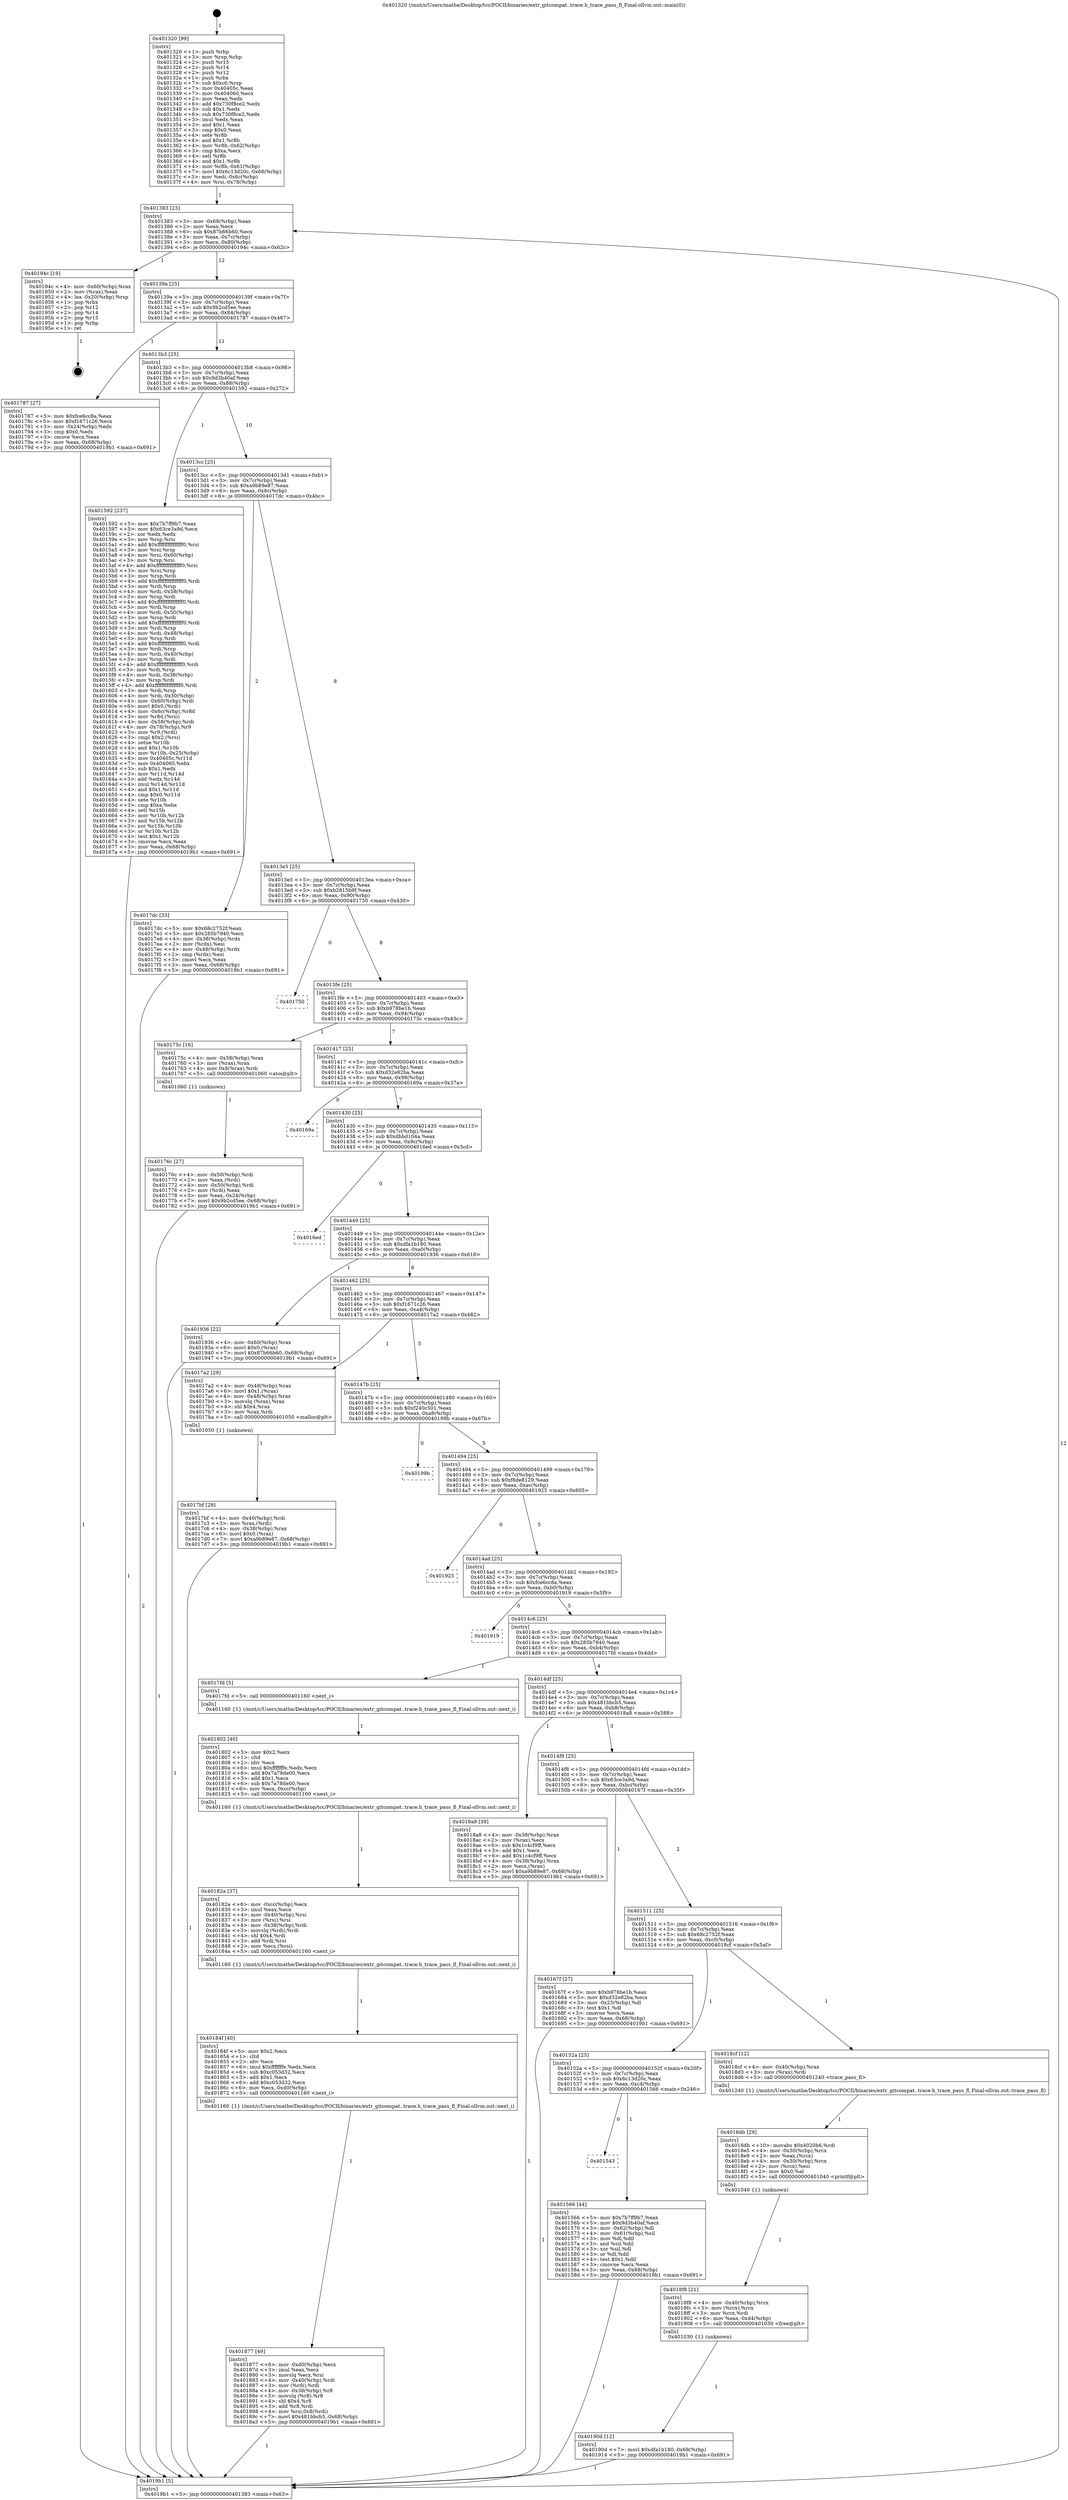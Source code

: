 digraph "0x401320" {
  label = "0x401320 (/mnt/c/Users/mathe/Desktop/tcc/POCII/binaries/extr_gitcompat..trace.h_trace_pass_fl_Final-ollvm.out::main(0))"
  labelloc = "t"
  node[shape=record]

  Entry [label="",width=0.3,height=0.3,shape=circle,fillcolor=black,style=filled]
  "0x401383" [label="{
     0x401383 [23]\l
     | [instrs]\l
     &nbsp;&nbsp;0x401383 \<+3\>: mov -0x68(%rbp),%eax\l
     &nbsp;&nbsp;0x401386 \<+2\>: mov %eax,%ecx\l
     &nbsp;&nbsp;0x401388 \<+6\>: sub $0x87b66b60,%ecx\l
     &nbsp;&nbsp;0x40138e \<+3\>: mov %eax,-0x7c(%rbp)\l
     &nbsp;&nbsp;0x401391 \<+3\>: mov %ecx,-0x80(%rbp)\l
     &nbsp;&nbsp;0x401394 \<+6\>: je 000000000040194c \<main+0x62c\>\l
  }"]
  "0x40194c" [label="{
     0x40194c [19]\l
     | [instrs]\l
     &nbsp;&nbsp;0x40194c \<+4\>: mov -0x60(%rbp),%rax\l
     &nbsp;&nbsp;0x401950 \<+2\>: mov (%rax),%eax\l
     &nbsp;&nbsp;0x401952 \<+4\>: lea -0x20(%rbp),%rsp\l
     &nbsp;&nbsp;0x401956 \<+1\>: pop %rbx\l
     &nbsp;&nbsp;0x401957 \<+2\>: pop %r12\l
     &nbsp;&nbsp;0x401959 \<+2\>: pop %r14\l
     &nbsp;&nbsp;0x40195b \<+2\>: pop %r15\l
     &nbsp;&nbsp;0x40195d \<+1\>: pop %rbp\l
     &nbsp;&nbsp;0x40195e \<+1\>: ret\l
  }"]
  "0x40139a" [label="{
     0x40139a [25]\l
     | [instrs]\l
     &nbsp;&nbsp;0x40139a \<+5\>: jmp 000000000040139f \<main+0x7f\>\l
     &nbsp;&nbsp;0x40139f \<+3\>: mov -0x7c(%rbp),%eax\l
     &nbsp;&nbsp;0x4013a2 \<+5\>: sub $0x9b2cd5ee,%eax\l
     &nbsp;&nbsp;0x4013a7 \<+6\>: mov %eax,-0x84(%rbp)\l
     &nbsp;&nbsp;0x4013ad \<+6\>: je 0000000000401787 \<main+0x467\>\l
  }"]
  Exit [label="",width=0.3,height=0.3,shape=circle,fillcolor=black,style=filled,peripheries=2]
  "0x401787" [label="{
     0x401787 [27]\l
     | [instrs]\l
     &nbsp;&nbsp;0x401787 \<+5\>: mov $0xfce6cc8a,%eax\l
     &nbsp;&nbsp;0x40178c \<+5\>: mov $0xf1671c26,%ecx\l
     &nbsp;&nbsp;0x401791 \<+3\>: mov -0x24(%rbp),%edx\l
     &nbsp;&nbsp;0x401794 \<+3\>: cmp $0x0,%edx\l
     &nbsp;&nbsp;0x401797 \<+3\>: cmove %ecx,%eax\l
     &nbsp;&nbsp;0x40179a \<+3\>: mov %eax,-0x68(%rbp)\l
     &nbsp;&nbsp;0x40179d \<+5\>: jmp 00000000004019b1 \<main+0x691\>\l
  }"]
  "0x4013b3" [label="{
     0x4013b3 [25]\l
     | [instrs]\l
     &nbsp;&nbsp;0x4013b3 \<+5\>: jmp 00000000004013b8 \<main+0x98\>\l
     &nbsp;&nbsp;0x4013b8 \<+3\>: mov -0x7c(%rbp),%eax\l
     &nbsp;&nbsp;0x4013bb \<+5\>: sub $0x9d3b40af,%eax\l
     &nbsp;&nbsp;0x4013c0 \<+6\>: mov %eax,-0x88(%rbp)\l
     &nbsp;&nbsp;0x4013c6 \<+6\>: je 0000000000401592 \<main+0x272\>\l
  }"]
  "0x40190d" [label="{
     0x40190d [12]\l
     | [instrs]\l
     &nbsp;&nbsp;0x40190d \<+7\>: movl $0xdfa1b180,-0x68(%rbp)\l
     &nbsp;&nbsp;0x401914 \<+5\>: jmp 00000000004019b1 \<main+0x691\>\l
  }"]
  "0x401592" [label="{
     0x401592 [237]\l
     | [instrs]\l
     &nbsp;&nbsp;0x401592 \<+5\>: mov $0x7b7ff9b7,%eax\l
     &nbsp;&nbsp;0x401597 \<+5\>: mov $0x63ce3a9d,%ecx\l
     &nbsp;&nbsp;0x40159c \<+2\>: xor %edx,%edx\l
     &nbsp;&nbsp;0x40159e \<+3\>: mov %rsp,%rsi\l
     &nbsp;&nbsp;0x4015a1 \<+4\>: add $0xfffffffffffffff0,%rsi\l
     &nbsp;&nbsp;0x4015a5 \<+3\>: mov %rsi,%rsp\l
     &nbsp;&nbsp;0x4015a8 \<+4\>: mov %rsi,-0x60(%rbp)\l
     &nbsp;&nbsp;0x4015ac \<+3\>: mov %rsp,%rsi\l
     &nbsp;&nbsp;0x4015af \<+4\>: add $0xfffffffffffffff0,%rsi\l
     &nbsp;&nbsp;0x4015b3 \<+3\>: mov %rsi,%rsp\l
     &nbsp;&nbsp;0x4015b6 \<+3\>: mov %rsp,%rdi\l
     &nbsp;&nbsp;0x4015b9 \<+4\>: add $0xfffffffffffffff0,%rdi\l
     &nbsp;&nbsp;0x4015bd \<+3\>: mov %rdi,%rsp\l
     &nbsp;&nbsp;0x4015c0 \<+4\>: mov %rdi,-0x58(%rbp)\l
     &nbsp;&nbsp;0x4015c4 \<+3\>: mov %rsp,%rdi\l
     &nbsp;&nbsp;0x4015c7 \<+4\>: add $0xfffffffffffffff0,%rdi\l
     &nbsp;&nbsp;0x4015cb \<+3\>: mov %rdi,%rsp\l
     &nbsp;&nbsp;0x4015ce \<+4\>: mov %rdi,-0x50(%rbp)\l
     &nbsp;&nbsp;0x4015d2 \<+3\>: mov %rsp,%rdi\l
     &nbsp;&nbsp;0x4015d5 \<+4\>: add $0xfffffffffffffff0,%rdi\l
     &nbsp;&nbsp;0x4015d9 \<+3\>: mov %rdi,%rsp\l
     &nbsp;&nbsp;0x4015dc \<+4\>: mov %rdi,-0x48(%rbp)\l
     &nbsp;&nbsp;0x4015e0 \<+3\>: mov %rsp,%rdi\l
     &nbsp;&nbsp;0x4015e3 \<+4\>: add $0xfffffffffffffff0,%rdi\l
     &nbsp;&nbsp;0x4015e7 \<+3\>: mov %rdi,%rsp\l
     &nbsp;&nbsp;0x4015ea \<+4\>: mov %rdi,-0x40(%rbp)\l
     &nbsp;&nbsp;0x4015ee \<+3\>: mov %rsp,%rdi\l
     &nbsp;&nbsp;0x4015f1 \<+4\>: add $0xfffffffffffffff0,%rdi\l
     &nbsp;&nbsp;0x4015f5 \<+3\>: mov %rdi,%rsp\l
     &nbsp;&nbsp;0x4015f8 \<+4\>: mov %rdi,-0x38(%rbp)\l
     &nbsp;&nbsp;0x4015fc \<+3\>: mov %rsp,%rdi\l
     &nbsp;&nbsp;0x4015ff \<+4\>: add $0xfffffffffffffff0,%rdi\l
     &nbsp;&nbsp;0x401603 \<+3\>: mov %rdi,%rsp\l
     &nbsp;&nbsp;0x401606 \<+4\>: mov %rdi,-0x30(%rbp)\l
     &nbsp;&nbsp;0x40160a \<+4\>: mov -0x60(%rbp),%rdi\l
     &nbsp;&nbsp;0x40160e \<+6\>: movl $0x0,(%rdi)\l
     &nbsp;&nbsp;0x401614 \<+4\>: mov -0x6c(%rbp),%r8d\l
     &nbsp;&nbsp;0x401618 \<+3\>: mov %r8d,(%rsi)\l
     &nbsp;&nbsp;0x40161b \<+4\>: mov -0x58(%rbp),%rdi\l
     &nbsp;&nbsp;0x40161f \<+4\>: mov -0x78(%rbp),%r9\l
     &nbsp;&nbsp;0x401623 \<+3\>: mov %r9,(%rdi)\l
     &nbsp;&nbsp;0x401626 \<+3\>: cmpl $0x2,(%rsi)\l
     &nbsp;&nbsp;0x401629 \<+4\>: setne %r10b\l
     &nbsp;&nbsp;0x40162d \<+4\>: and $0x1,%r10b\l
     &nbsp;&nbsp;0x401631 \<+4\>: mov %r10b,-0x25(%rbp)\l
     &nbsp;&nbsp;0x401635 \<+8\>: mov 0x40405c,%r11d\l
     &nbsp;&nbsp;0x40163d \<+7\>: mov 0x404060,%ebx\l
     &nbsp;&nbsp;0x401644 \<+3\>: sub $0x1,%edx\l
     &nbsp;&nbsp;0x401647 \<+3\>: mov %r11d,%r14d\l
     &nbsp;&nbsp;0x40164a \<+3\>: add %edx,%r14d\l
     &nbsp;&nbsp;0x40164d \<+4\>: imul %r14d,%r11d\l
     &nbsp;&nbsp;0x401651 \<+4\>: and $0x1,%r11d\l
     &nbsp;&nbsp;0x401655 \<+4\>: cmp $0x0,%r11d\l
     &nbsp;&nbsp;0x401659 \<+4\>: sete %r10b\l
     &nbsp;&nbsp;0x40165d \<+3\>: cmp $0xa,%ebx\l
     &nbsp;&nbsp;0x401660 \<+4\>: setl %r15b\l
     &nbsp;&nbsp;0x401664 \<+3\>: mov %r10b,%r12b\l
     &nbsp;&nbsp;0x401667 \<+3\>: and %r15b,%r12b\l
     &nbsp;&nbsp;0x40166a \<+3\>: xor %r15b,%r10b\l
     &nbsp;&nbsp;0x40166d \<+3\>: or %r10b,%r12b\l
     &nbsp;&nbsp;0x401670 \<+4\>: test $0x1,%r12b\l
     &nbsp;&nbsp;0x401674 \<+3\>: cmovne %ecx,%eax\l
     &nbsp;&nbsp;0x401677 \<+3\>: mov %eax,-0x68(%rbp)\l
     &nbsp;&nbsp;0x40167a \<+5\>: jmp 00000000004019b1 \<main+0x691\>\l
  }"]
  "0x4013cc" [label="{
     0x4013cc [25]\l
     | [instrs]\l
     &nbsp;&nbsp;0x4013cc \<+5\>: jmp 00000000004013d1 \<main+0xb1\>\l
     &nbsp;&nbsp;0x4013d1 \<+3\>: mov -0x7c(%rbp),%eax\l
     &nbsp;&nbsp;0x4013d4 \<+5\>: sub $0xa9b89e87,%eax\l
     &nbsp;&nbsp;0x4013d9 \<+6\>: mov %eax,-0x8c(%rbp)\l
     &nbsp;&nbsp;0x4013df \<+6\>: je 00000000004017dc \<main+0x4bc\>\l
  }"]
  "0x4018f8" [label="{
     0x4018f8 [21]\l
     | [instrs]\l
     &nbsp;&nbsp;0x4018f8 \<+4\>: mov -0x40(%rbp),%rcx\l
     &nbsp;&nbsp;0x4018fc \<+3\>: mov (%rcx),%rcx\l
     &nbsp;&nbsp;0x4018ff \<+3\>: mov %rcx,%rdi\l
     &nbsp;&nbsp;0x401902 \<+6\>: mov %eax,-0xd4(%rbp)\l
     &nbsp;&nbsp;0x401908 \<+5\>: call 0000000000401030 \<free@plt\>\l
     | [calls]\l
     &nbsp;&nbsp;0x401030 \{1\} (unknown)\l
  }"]
  "0x4017dc" [label="{
     0x4017dc [33]\l
     | [instrs]\l
     &nbsp;&nbsp;0x4017dc \<+5\>: mov $0x68c2752f,%eax\l
     &nbsp;&nbsp;0x4017e1 \<+5\>: mov $0x285b7940,%ecx\l
     &nbsp;&nbsp;0x4017e6 \<+4\>: mov -0x38(%rbp),%rdx\l
     &nbsp;&nbsp;0x4017ea \<+2\>: mov (%rdx),%esi\l
     &nbsp;&nbsp;0x4017ec \<+4\>: mov -0x48(%rbp),%rdx\l
     &nbsp;&nbsp;0x4017f0 \<+2\>: cmp (%rdx),%esi\l
     &nbsp;&nbsp;0x4017f2 \<+3\>: cmovl %ecx,%eax\l
     &nbsp;&nbsp;0x4017f5 \<+3\>: mov %eax,-0x68(%rbp)\l
     &nbsp;&nbsp;0x4017f8 \<+5\>: jmp 00000000004019b1 \<main+0x691\>\l
  }"]
  "0x4013e5" [label="{
     0x4013e5 [25]\l
     | [instrs]\l
     &nbsp;&nbsp;0x4013e5 \<+5\>: jmp 00000000004013ea \<main+0xca\>\l
     &nbsp;&nbsp;0x4013ea \<+3\>: mov -0x7c(%rbp),%eax\l
     &nbsp;&nbsp;0x4013ed \<+5\>: sub $0xb2815b9f,%eax\l
     &nbsp;&nbsp;0x4013f2 \<+6\>: mov %eax,-0x90(%rbp)\l
     &nbsp;&nbsp;0x4013f8 \<+6\>: je 0000000000401750 \<main+0x430\>\l
  }"]
  "0x4018db" [label="{
     0x4018db [29]\l
     | [instrs]\l
     &nbsp;&nbsp;0x4018db \<+10\>: movabs $0x4020b6,%rdi\l
     &nbsp;&nbsp;0x4018e5 \<+4\>: mov -0x30(%rbp),%rcx\l
     &nbsp;&nbsp;0x4018e9 \<+2\>: mov %eax,(%rcx)\l
     &nbsp;&nbsp;0x4018eb \<+4\>: mov -0x30(%rbp),%rcx\l
     &nbsp;&nbsp;0x4018ef \<+2\>: mov (%rcx),%esi\l
     &nbsp;&nbsp;0x4018f1 \<+2\>: mov $0x0,%al\l
     &nbsp;&nbsp;0x4018f3 \<+5\>: call 0000000000401040 \<printf@plt\>\l
     | [calls]\l
     &nbsp;&nbsp;0x401040 \{1\} (unknown)\l
  }"]
  "0x401750" [label="{
     0x401750\l
  }", style=dashed]
  "0x4013fe" [label="{
     0x4013fe [25]\l
     | [instrs]\l
     &nbsp;&nbsp;0x4013fe \<+5\>: jmp 0000000000401403 \<main+0xe3\>\l
     &nbsp;&nbsp;0x401403 \<+3\>: mov -0x7c(%rbp),%eax\l
     &nbsp;&nbsp;0x401406 \<+5\>: sub $0xb978be1b,%eax\l
     &nbsp;&nbsp;0x40140b \<+6\>: mov %eax,-0x94(%rbp)\l
     &nbsp;&nbsp;0x401411 \<+6\>: je 000000000040175c \<main+0x43c\>\l
  }"]
  "0x401877" [label="{
     0x401877 [49]\l
     | [instrs]\l
     &nbsp;&nbsp;0x401877 \<+6\>: mov -0xd0(%rbp),%ecx\l
     &nbsp;&nbsp;0x40187d \<+3\>: imul %eax,%ecx\l
     &nbsp;&nbsp;0x401880 \<+3\>: movslq %ecx,%rsi\l
     &nbsp;&nbsp;0x401883 \<+4\>: mov -0x40(%rbp),%rdi\l
     &nbsp;&nbsp;0x401887 \<+3\>: mov (%rdi),%rdi\l
     &nbsp;&nbsp;0x40188a \<+4\>: mov -0x38(%rbp),%r8\l
     &nbsp;&nbsp;0x40188e \<+3\>: movslq (%r8),%r8\l
     &nbsp;&nbsp;0x401891 \<+4\>: shl $0x4,%r8\l
     &nbsp;&nbsp;0x401895 \<+3\>: add %r8,%rdi\l
     &nbsp;&nbsp;0x401898 \<+4\>: mov %rsi,0x8(%rdi)\l
     &nbsp;&nbsp;0x40189c \<+7\>: movl $0x481bbcb5,-0x68(%rbp)\l
     &nbsp;&nbsp;0x4018a3 \<+5\>: jmp 00000000004019b1 \<main+0x691\>\l
  }"]
  "0x40175c" [label="{
     0x40175c [16]\l
     | [instrs]\l
     &nbsp;&nbsp;0x40175c \<+4\>: mov -0x58(%rbp),%rax\l
     &nbsp;&nbsp;0x401760 \<+3\>: mov (%rax),%rax\l
     &nbsp;&nbsp;0x401763 \<+4\>: mov 0x8(%rax),%rdi\l
     &nbsp;&nbsp;0x401767 \<+5\>: call 0000000000401060 \<atoi@plt\>\l
     | [calls]\l
     &nbsp;&nbsp;0x401060 \{1\} (unknown)\l
  }"]
  "0x401417" [label="{
     0x401417 [25]\l
     | [instrs]\l
     &nbsp;&nbsp;0x401417 \<+5\>: jmp 000000000040141c \<main+0xfc\>\l
     &nbsp;&nbsp;0x40141c \<+3\>: mov -0x7c(%rbp),%eax\l
     &nbsp;&nbsp;0x40141f \<+5\>: sub $0xd32e82ba,%eax\l
     &nbsp;&nbsp;0x401424 \<+6\>: mov %eax,-0x98(%rbp)\l
     &nbsp;&nbsp;0x40142a \<+6\>: je 000000000040169a \<main+0x37a\>\l
  }"]
  "0x40184f" [label="{
     0x40184f [40]\l
     | [instrs]\l
     &nbsp;&nbsp;0x40184f \<+5\>: mov $0x2,%ecx\l
     &nbsp;&nbsp;0x401854 \<+1\>: cltd\l
     &nbsp;&nbsp;0x401855 \<+2\>: idiv %ecx\l
     &nbsp;&nbsp;0x401857 \<+6\>: imul $0xfffffffe,%edx,%ecx\l
     &nbsp;&nbsp;0x40185d \<+6\>: sub $0xc053d32,%ecx\l
     &nbsp;&nbsp;0x401863 \<+3\>: add $0x1,%ecx\l
     &nbsp;&nbsp;0x401866 \<+6\>: add $0xc053d32,%ecx\l
     &nbsp;&nbsp;0x40186c \<+6\>: mov %ecx,-0xd0(%rbp)\l
     &nbsp;&nbsp;0x401872 \<+5\>: call 0000000000401160 \<next_i\>\l
     | [calls]\l
     &nbsp;&nbsp;0x401160 \{1\} (/mnt/c/Users/mathe/Desktop/tcc/POCII/binaries/extr_gitcompat..trace.h_trace_pass_fl_Final-ollvm.out::next_i)\l
  }"]
  "0x40169a" [label="{
     0x40169a\l
  }", style=dashed]
  "0x401430" [label="{
     0x401430 [25]\l
     | [instrs]\l
     &nbsp;&nbsp;0x401430 \<+5\>: jmp 0000000000401435 \<main+0x115\>\l
     &nbsp;&nbsp;0x401435 \<+3\>: mov -0x7c(%rbp),%eax\l
     &nbsp;&nbsp;0x401438 \<+5\>: sub $0xdbbd104a,%eax\l
     &nbsp;&nbsp;0x40143d \<+6\>: mov %eax,-0x9c(%rbp)\l
     &nbsp;&nbsp;0x401443 \<+6\>: je 00000000004016ed \<main+0x3cd\>\l
  }"]
  "0x40182a" [label="{
     0x40182a [37]\l
     | [instrs]\l
     &nbsp;&nbsp;0x40182a \<+6\>: mov -0xcc(%rbp),%ecx\l
     &nbsp;&nbsp;0x401830 \<+3\>: imul %eax,%ecx\l
     &nbsp;&nbsp;0x401833 \<+4\>: mov -0x40(%rbp),%rsi\l
     &nbsp;&nbsp;0x401837 \<+3\>: mov (%rsi),%rsi\l
     &nbsp;&nbsp;0x40183a \<+4\>: mov -0x38(%rbp),%rdi\l
     &nbsp;&nbsp;0x40183e \<+3\>: movslq (%rdi),%rdi\l
     &nbsp;&nbsp;0x401841 \<+4\>: shl $0x4,%rdi\l
     &nbsp;&nbsp;0x401845 \<+3\>: add %rdi,%rsi\l
     &nbsp;&nbsp;0x401848 \<+2\>: mov %ecx,(%rsi)\l
     &nbsp;&nbsp;0x40184a \<+5\>: call 0000000000401160 \<next_i\>\l
     | [calls]\l
     &nbsp;&nbsp;0x401160 \{1\} (/mnt/c/Users/mathe/Desktop/tcc/POCII/binaries/extr_gitcompat..trace.h_trace_pass_fl_Final-ollvm.out::next_i)\l
  }"]
  "0x4016ed" [label="{
     0x4016ed\l
  }", style=dashed]
  "0x401449" [label="{
     0x401449 [25]\l
     | [instrs]\l
     &nbsp;&nbsp;0x401449 \<+5\>: jmp 000000000040144e \<main+0x12e\>\l
     &nbsp;&nbsp;0x40144e \<+3\>: mov -0x7c(%rbp),%eax\l
     &nbsp;&nbsp;0x401451 \<+5\>: sub $0xdfa1b180,%eax\l
     &nbsp;&nbsp;0x401456 \<+6\>: mov %eax,-0xa0(%rbp)\l
     &nbsp;&nbsp;0x40145c \<+6\>: je 0000000000401936 \<main+0x616\>\l
  }"]
  "0x401802" [label="{
     0x401802 [40]\l
     | [instrs]\l
     &nbsp;&nbsp;0x401802 \<+5\>: mov $0x2,%ecx\l
     &nbsp;&nbsp;0x401807 \<+1\>: cltd\l
     &nbsp;&nbsp;0x401808 \<+2\>: idiv %ecx\l
     &nbsp;&nbsp;0x40180a \<+6\>: imul $0xfffffffe,%edx,%ecx\l
     &nbsp;&nbsp;0x401810 \<+6\>: add $0x7a78de00,%ecx\l
     &nbsp;&nbsp;0x401816 \<+3\>: add $0x1,%ecx\l
     &nbsp;&nbsp;0x401819 \<+6\>: sub $0x7a78de00,%ecx\l
     &nbsp;&nbsp;0x40181f \<+6\>: mov %ecx,-0xcc(%rbp)\l
     &nbsp;&nbsp;0x401825 \<+5\>: call 0000000000401160 \<next_i\>\l
     | [calls]\l
     &nbsp;&nbsp;0x401160 \{1\} (/mnt/c/Users/mathe/Desktop/tcc/POCII/binaries/extr_gitcompat..trace.h_trace_pass_fl_Final-ollvm.out::next_i)\l
  }"]
  "0x401936" [label="{
     0x401936 [22]\l
     | [instrs]\l
     &nbsp;&nbsp;0x401936 \<+4\>: mov -0x60(%rbp),%rax\l
     &nbsp;&nbsp;0x40193a \<+6\>: movl $0x0,(%rax)\l
     &nbsp;&nbsp;0x401940 \<+7\>: movl $0x87b66b60,-0x68(%rbp)\l
     &nbsp;&nbsp;0x401947 \<+5\>: jmp 00000000004019b1 \<main+0x691\>\l
  }"]
  "0x401462" [label="{
     0x401462 [25]\l
     | [instrs]\l
     &nbsp;&nbsp;0x401462 \<+5\>: jmp 0000000000401467 \<main+0x147\>\l
     &nbsp;&nbsp;0x401467 \<+3\>: mov -0x7c(%rbp),%eax\l
     &nbsp;&nbsp;0x40146a \<+5\>: sub $0xf1671c26,%eax\l
     &nbsp;&nbsp;0x40146f \<+6\>: mov %eax,-0xa4(%rbp)\l
     &nbsp;&nbsp;0x401475 \<+6\>: je 00000000004017a2 \<main+0x482\>\l
  }"]
  "0x4017bf" [label="{
     0x4017bf [29]\l
     | [instrs]\l
     &nbsp;&nbsp;0x4017bf \<+4\>: mov -0x40(%rbp),%rdi\l
     &nbsp;&nbsp;0x4017c3 \<+3\>: mov %rax,(%rdi)\l
     &nbsp;&nbsp;0x4017c6 \<+4\>: mov -0x38(%rbp),%rax\l
     &nbsp;&nbsp;0x4017ca \<+6\>: movl $0x0,(%rax)\l
     &nbsp;&nbsp;0x4017d0 \<+7\>: movl $0xa9b89e87,-0x68(%rbp)\l
     &nbsp;&nbsp;0x4017d7 \<+5\>: jmp 00000000004019b1 \<main+0x691\>\l
  }"]
  "0x4017a2" [label="{
     0x4017a2 [29]\l
     | [instrs]\l
     &nbsp;&nbsp;0x4017a2 \<+4\>: mov -0x48(%rbp),%rax\l
     &nbsp;&nbsp;0x4017a6 \<+6\>: movl $0x1,(%rax)\l
     &nbsp;&nbsp;0x4017ac \<+4\>: mov -0x48(%rbp),%rax\l
     &nbsp;&nbsp;0x4017b0 \<+3\>: movslq (%rax),%rax\l
     &nbsp;&nbsp;0x4017b3 \<+4\>: shl $0x4,%rax\l
     &nbsp;&nbsp;0x4017b7 \<+3\>: mov %rax,%rdi\l
     &nbsp;&nbsp;0x4017ba \<+5\>: call 0000000000401050 \<malloc@plt\>\l
     | [calls]\l
     &nbsp;&nbsp;0x401050 \{1\} (unknown)\l
  }"]
  "0x40147b" [label="{
     0x40147b [25]\l
     | [instrs]\l
     &nbsp;&nbsp;0x40147b \<+5\>: jmp 0000000000401480 \<main+0x160\>\l
     &nbsp;&nbsp;0x401480 \<+3\>: mov -0x7c(%rbp),%eax\l
     &nbsp;&nbsp;0x401483 \<+5\>: sub $0xf240c501,%eax\l
     &nbsp;&nbsp;0x401488 \<+6\>: mov %eax,-0xa8(%rbp)\l
     &nbsp;&nbsp;0x40148e \<+6\>: je 000000000040199b \<main+0x67b\>\l
  }"]
  "0x40176c" [label="{
     0x40176c [27]\l
     | [instrs]\l
     &nbsp;&nbsp;0x40176c \<+4\>: mov -0x50(%rbp),%rdi\l
     &nbsp;&nbsp;0x401770 \<+2\>: mov %eax,(%rdi)\l
     &nbsp;&nbsp;0x401772 \<+4\>: mov -0x50(%rbp),%rdi\l
     &nbsp;&nbsp;0x401776 \<+2\>: mov (%rdi),%eax\l
     &nbsp;&nbsp;0x401778 \<+3\>: mov %eax,-0x24(%rbp)\l
     &nbsp;&nbsp;0x40177b \<+7\>: movl $0x9b2cd5ee,-0x68(%rbp)\l
     &nbsp;&nbsp;0x401782 \<+5\>: jmp 00000000004019b1 \<main+0x691\>\l
  }"]
  "0x40199b" [label="{
     0x40199b\l
  }", style=dashed]
  "0x401494" [label="{
     0x401494 [25]\l
     | [instrs]\l
     &nbsp;&nbsp;0x401494 \<+5\>: jmp 0000000000401499 \<main+0x179\>\l
     &nbsp;&nbsp;0x401499 \<+3\>: mov -0x7c(%rbp),%eax\l
     &nbsp;&nbsp;0x40149c \<+5\>: sub $0xf8de8129,%eax\l
     &nbsp;&nbsp;0x4014a1 \<+6\>: mov %eax,-0xac(%rbp)\l
     &nbsp;&nbsp;0x4014a7 \<+6\>: je 0000000000401925 \<main+0x605\>\l
  }"]
  "0x401320" [label="{
     0x401320 [99]\l
     | [instrs]\l
     &nbsp;&nbsp;0x401320 \<+1\>: push %rbp\l
     &nbsp;&nbsp;0x401321 \<+3\>: mov %rsp,%rbp\l
     &nbsp;&nbsp;0x401324 \<+2\>: push %r15\l
     &nbsp;&nbsp;0x401326 \<+2\>: push %r14\l
     &nbsp;&nbsp;0x401328 \<+2\>: push %r12\l
     &nbsp;&nbsp;0x40132a \<+1\>: push %rbx\l
     &nbsp;&nbsp;0x40132b \<+7\>: sub $0xc0,%rsp\l
     &nbsp;&nbsp;0x401332 \<+7\>: mov 0x40405c,%eax\l
     &nbsp;&nbsp;0x401339 \<+7\>: mov 0x404060,%ecx\l
     &nbsp;&nbsp;0x401340 \<+2\>: mov %eax,%edx\l
     &nbsp;&nbsp;0x401342 \<+6\>: add $0x730f8ce2,%edx\l
     &nbsp;&nbsp;0x401348 \<+3\>: sub $0x1,%edx\l
     &nbsp;&nbsp;0x40134b \<+6\>: sub $0x730f8ce2,%edx\l
     &nbsp;&nbsp;0x401351 \<+3\>: imul %edx,%eax\l
     &nbsp;&nbsp;0x401354 \<+3\>: and $0x1,%eax\l
     &nbsp;&nbsp;0x401357 \<+3\>: cmp $0x0,%eax\l
     &nbsp;&nbsp;0x40135a \<+4\>: sete %r8b\l
     &nbsp;&nbsp;0x40135e \<+4\>: and $0x1,%r8b\l
     &nbsp;&nbsp;0x401362 \<+4\>: mov %r8b,-0x62(%rbp)\l
     &nbsp;&nbsp;0x401366 \<+3\>: cmp $0xa,%ecx\l
     &nbsp;&nbsp;0x401369 \<+4\>: setl %r8b\l
     &nbsp;&nbsp;0x40136d \<+4\>: and $0x1,%r8b\l
     &nbsp;&nbsp;0x401371 \<+4\>: mov %r8b,-0x61(%rbp)\l
     &nbsp;&nbsp;0x401375 \<+7\>: movl $0x6c13d20c,-0x68(%rbp)\l
     &nbsp;&nbsp;0x40137c \<+3\>: mov %edi,-0x6c(%rbp)\l
     &nbsp;&nbsp;0x40137f \<+4\>: mov %rsi,-0x78(%rbp)\l
  }"]
  "0x401925" [label="{
     0x401925\l
  }", style=dashed]
  "0x4014ad" [label="{
     0x4014ad [25]\l
     | [instrs]\l
     &nbsp;&nbsp;0x4014ad \<+5\>: jmp 00000000004014b2 \<main+0x192\>\l
     &nbsp;&nbsp;0x4014b2 \<+3\>: mov -0x7c(%rbp),%eax\l
     &nbsp;&nbsp;0x4014b5 \<+5\>: sub $0xfce6cc8a,%eax\l
     &nbsp;&nbsp;0x4014ba \<+6\>: mov %eax,-0xb0(%rbp)\l
     &nbsp;&nbsp;0x4014c0 \<+6\>: je 0000000000401919 \<main+0x5f9\>\l
  }"]
  "0x4019b1" [label="{
     0x4019b1 [5]\l
     | [instrs]\l
     &nbsp;&nbsp;0x4019b1 \<+5\>: jmp 0000000000401383 \<main+0x63\>\l
  }"]
  "0x401919" [label="{
     0x401919\l
  }", style=dashed]
  "0x4014c6" [label="{
     0x4014c6 [25]\l
     | [instrs]\l
     &nbsp;&nbsp;0x4014c6 \<+5\>: jmp 00000000004014cb \<main+0x1ab\>\l
     &nbsp;&nbsp;0x4014cb \<+3\>: mov -0x7c(%rbp),%eax\l
     &nbsp;&nbsp;0x4014ce \<+5\>: sub $0x285b7940,%eax\l
     &nbsp;&nbsp;0x4014d3 \<+6\>: mov %eax,-0xb4(%rbp)\l
     &nbsp;&nbsp;0x4014d9 \<+6\>: je 00000000004017fd \<main+0x4dd\>\l
  }"]
  "0x401543" [label="{
     0x401543\l
  }", style=dashed]
  "0x4017fd" [label="{
     0x4017fd [5]\l
     | [instrs]\l
     &nbsp;&nbsp;0x4017fd \<+5\>: call 0000000000401160 \<next_i\>\l
     | [calls]\l
     &nbsp;&nbsp;0x401160 \{1\} (/mnt/c/Users/mathe/Desktop/tcc/POCII/binaries/extr_gitcompat..trace.h_trace_pass_fl_Final-ollvm.out::next_i)\l
  }"]
  "0x4014df" [label="{
     0x4014df [25]\l
     | [instrs]\l
     &nbsp;&nbsp;0x4014df \<+5\>: jmp 00000000004014e4 \<main+0x1c4\>\l
     &nbsp;&nbsp;0x4014e4 \<+3\>: mov -0x7c(%rbp),%eax\l
     &nbsp;&nbsp;0x4014e7 \<+5\>: sub $0x481bbcb5,%eax\l
     &nbsp;&nbsp;0x4014ec \<+6\>: mov %eax,-0xb8(%rbp)\l
     &nbsp;&nbsp;0x4014f2 \<+6\>: je 00000000004018a8 \<main+0x588\>\l
  }"]
  "0x401566" [label="{
     0x401566 [44]\l
     | [instrs]\l
     &nbsp;&nbsp;0x401566 \<+5\>: mov $0x7b7ff9b7,%eax\l
     &nbsp;&nbsp;0x40156b \<+5\>: mov $0x9d3b40af,%ecx\l
     &nbsp;&nbsp;0x401570 \<+3\>: mov -0x62(%rbp),%dl\l
     &nbsp;&nbsp;0x401573 \<+4\>: mov -0x61(%rbp),%sil\l
     &nbsp;&nbsp;0x401577 \<+3\>: mov %dl,%dil\l
     &nbsp;&nbsp;0x40157a \<+3\>: and %sil,%dil\l
     &nbsp;&nbsp;0x40157d \<+3\>: xor %sil,%dl\l
     &nbsp;&nbsp;0x401580 \<+3\>: or %dl,%dil\l
     &nbsp;&nbsp;0x401583 \<+4\>: test $0x1,%dil\l
     &nbsp;&nbsp;0x401587 \<+3\>: cmovne %ecx,%eax\l
     &nbsp;&nbsp;0x40158a \<+3\>: mov %eax,-0x68(%rbp)\l
     &nbsp;&nbsp;0x40158d \<+5\>: jmp 00000000004019b1 \<main+0x691\>\l
  }"]
  "0x4018a8" [label="{
     0x4018a8 [39]\l
     | [instrs]\l
     &nbsp;&nbsp;0x4018a8 \<+4\>: mov -0x38(%rbp),%rax\l
     &nbsp;&nbsp;0x4018ac \<+2\>: mov (%rax),%ecx\l
     &nbsp;&nbsp;0x4018ae \<+6\>: sub $0x1c4cf9ff,%ecx\l
     &nbsp;&nbsp;0x4018b4 \<+3\>: add $0x1,%ecx\l
     &nbsp;&nbsp;0x4018b7 \<+6\>: add $0x1c4cf9ff,%ecx\l
     &nbsp;&nbsp;0x4018bd \<+4\>: mov -0x38(%rbp),%rax\l
     &nbsp;&nbsp;0x4018c1 \<+2\>: mov %ecx,(%rax)\l
     &nbsp;&nbsp;0x4018c3 \<+7\>: movl $0xa9b89e87,-0x68(%rbp)\l
     &nbsp;&nbsp;0x4018ca \<+5\>: jmp 00000000004019b1 \<main+0x691\>\l
  }"]
  "0x4014f8" [label="{
     0x4014f8 [25]\l
     | [instrs]\l
     &nbsp;&nbsp;0x4014f8 \<+5\>: jmp 00000000004014fd \<main+0x1dd\>\l
     &nbsp;&nbsp;0x4014fd \<+3\>: mov -0x7c(%rbp),%eax\l
     &nbsp;&nbsp;0x401500 \<+5\>: sub $0x63ce3a9d,%eax\l
     &nbsp;&nbsp;0x401505 \<+6\>: mov %eax,-0xbc(%rbp)\l
     &nbsp;&nbsp;0x40150b \<+6\>: je 000000000040167f \<main+0x35f\>\l
  }"]
  "0x40152a" [label="{
     0x40152a [25]\l
     | [instrs]\l
     &nbsp;&nbsp;0x40152a \<+5\>: jmp 000000000040152f \<main+0x20f\>\l
     &nbsp;&nbsp;0x40152f \<+3\>: mov -0x7c(%rbp),%eax\l
     &nbsp;&nbsp;0x401532 \<+5\>: sub $0x6c13d20c,%eax\l
     &nbsp;&nbsp;0x401537 \<+6\>: mov %eax,-0xc4(%rbp)\l
     &nbsp;&nbsp;0x40153d \<+6\>: je 0000000000401566 \<main+0x246\>\l
  }"]
  "0x40167f" [label="{
     0x40167f [27]\l
     | [instrs]\l
     &nbsp;&nbsp;0x40167f \<+5\>: mov $0xb978be1b,%eax\l
     &nbsp;&nbsp;0x401684 \<+5\>: mov $0xd32e82ba,%ecx\l
     &nbsp;&nbsp;0x401689 \<+3\>: mov -0x25(%rbp),%dl\l
     &nbsp;&nbsp;0x40168c \<+3\>: test $0x1,%dl\l
     &nbsp;&nbsp;0x40168f \<+3\>: cmovne %ecx,%eax\l
     &nbsp;&nbsp;0x401692 \<+3\>: mov %eax,-0x68(%rbp)\l
     &nbsp;&nbsp;0x401695 \<+5\>: jmp 00000000004019b1 \<main+0x691\>\l
  }"]
  "0x401511" [label="{
     0x401511 [25]\l
     | [instrs]\l
     &nbsp;&nbsp;0x401511 \<+5\>: jmp 0000000000401516 \<main+0x1f6\>\l
     &nbsp;&nbsp;0x401516 \<+3\>: mov -0x7c(%rbp),%eax\l
     &nbsp;&nbsp;0x401519 \<+5\>: sub $0x68c2752f,%eax\l
     &nbsp;&nbsp;0x40151e \<+6\>: mov %eax,-0xc0(%rbp)\l
     &nbsp;&nbsp;0x401524 \<+6\>: je 00000000004018cf \<main+0x5af\>\l
  }"]
  "0x4018cf" [label="{
     0x4018cf [12]\l
     | [instrs]\l
     &nbsp;&nbsp;0x4018cf \<+4\>: mov -0x40(%rbp),%rax\l
     &nbsp;&nbsp;0x4018d3 \<+3\>: mov (%rax),%rdi\l
     &nbsp;&nbsp;0x4018d6 \<+5\>: call 0000000000401240 \<trace_pass_fl\>\l
     | [calls]\l
     &nbsp;&nbsp;0x401240 \{1\} (/mnt/c/Users/mathe/Desktop/tcc/POCII/binaries/extr_gitcompat..trace.h_trace_pass_fl_Final-ollvm.out::trace_pass_fl)\l
  }"]
  Entry -> "0x401320" [label=" 1"]
  "0x401383" -> "0x40194c" [label=" 1"]
  "0x401383" -> "0x40139a" [label=" 12"]
  "0x40194c" -> Exit [label=" 1"]
  "0x40139a" -> "0x401787" [label=" 1"]
  "0x40139a" -> "0x4013b3" [label=" 11"]
  "0x401936" -> "0x4019b1" [label=" 1"]
  "0x4013b3" -> "0x401592" [label=" 1"]
  "0x4013b3" -> "0x4013cc" [label=" 10"]
  "0x40190d" -> "0x4019b1" [label=" 1"]
  "0x4013cc" -> "0x4017dc" [label=" 2"]
  "0x4013cc" -> "0x4013e5" [label=" 8"]
  "0x4018f8" -> "0x40190d" [label=" 1"]
  "0x4013e5" -> "0x401750" [label=" 0"]
  "0x4013e5" -> "0x4013fe" [label=" 8"]
  "0x4018db" -> "0x4018f8" [label=" 1"]
  "0x4013fe" -> "0x40175c" [label=" 1"]
  "0x4013fe" -> "0x401417" [label=" 7"]
  "0x4018cf" -> "0x4018db" [label=" 1"]
  "0x401417" -> "0x40169a" [label=" 0"]
  "0x401417" -> "0x401430" [label=" 7"]
  "0x4018a8" -> "0x4019b1" [label=" 1"]
  "0x401430" -> "0x4016ed" [label=" 0"]
  "0x401430" -> "0x401449" [label=" 7"]
  "0x401877" -> "0x4019b1" [label=" 1"]
  "0x401449" -> "0x401936" [label=" 1"]
  "0x401449" -> "0x401462" [label=" 6"]
  "0x40184f" -> "0x401877" [label=" 1"]
  "0x401462" -> "0x4017a2" [label=" 1"]
  "0x401462" -> "0x40147b" [label=" 5"]
  "0x40182a" -> "0x40184f" [label=" 1"]
  "0x40147b" -> "0x40199b" [label=" 0"]
  "0x40147b" -> "0x401494" [label=" 5"]
  "0x401802" -> "0x40182a" [label=" 1"]
  "0x401494" -> "0x401925" [label=" 0"]
  "0x401494" -> "0x4014ad" [label=" 5"]
  "0x4017dc" -> "0x4019b1" [label=" 2"]
  "0x4014ad" -> "0x401919" [label=" 0"]
  "0x4014ad" -> "0x4014c6" [label=" 5"]
  "0x4017bf" -> "0x4019b1" [label=" 1"]
  "0x4014c6" -> "0x4017fd" [label=" 1"]
  "0x4014c6" -> "0x4014df" [label=" 4"]
  "0x4017a2" -> "0x4017bf" [label=" 1"]
  "0x4014df" -> "0x4018a8" [label=" 1"]
  "0x4014df" -> "0x4014f8" [label=" 3"]
  "0x401787" -> "0x4019b1" [label=" 1"]
  "0x4014f8" -> "0x40167f" [label=" 1"]
  "0x4014f8" -> "0x401511" [label=" 2"]
  "0x40175c" -> "0x40176c" [label=" 1"]
  "0x401511" -> "0x4018cf" [label=" 1"]
  "0x401511" -> "0x40152a" [label=" 1"]
  "0x40176c" -> "0x4019b1" [label=" 1"]
  "0x40152a" -> "0x401566" [label=" 1"]
  "0x40152a" -> "0x401543" [label=" 0"]
  "0x401566" -> "0x4019b1" [label=" 1"]
  "0x401320" -> "0x401383" [label=" 1"]
  "0x4019b1" -> "0x401383" [label=" 12"]
  "0x4017fd" -> "0x401802" [label=" 1"]
  "0x401592" -> "0x4019b1" [label=" 1"]
  "0x40167f" -> "0x4019b1" [label=" 1"]
}
